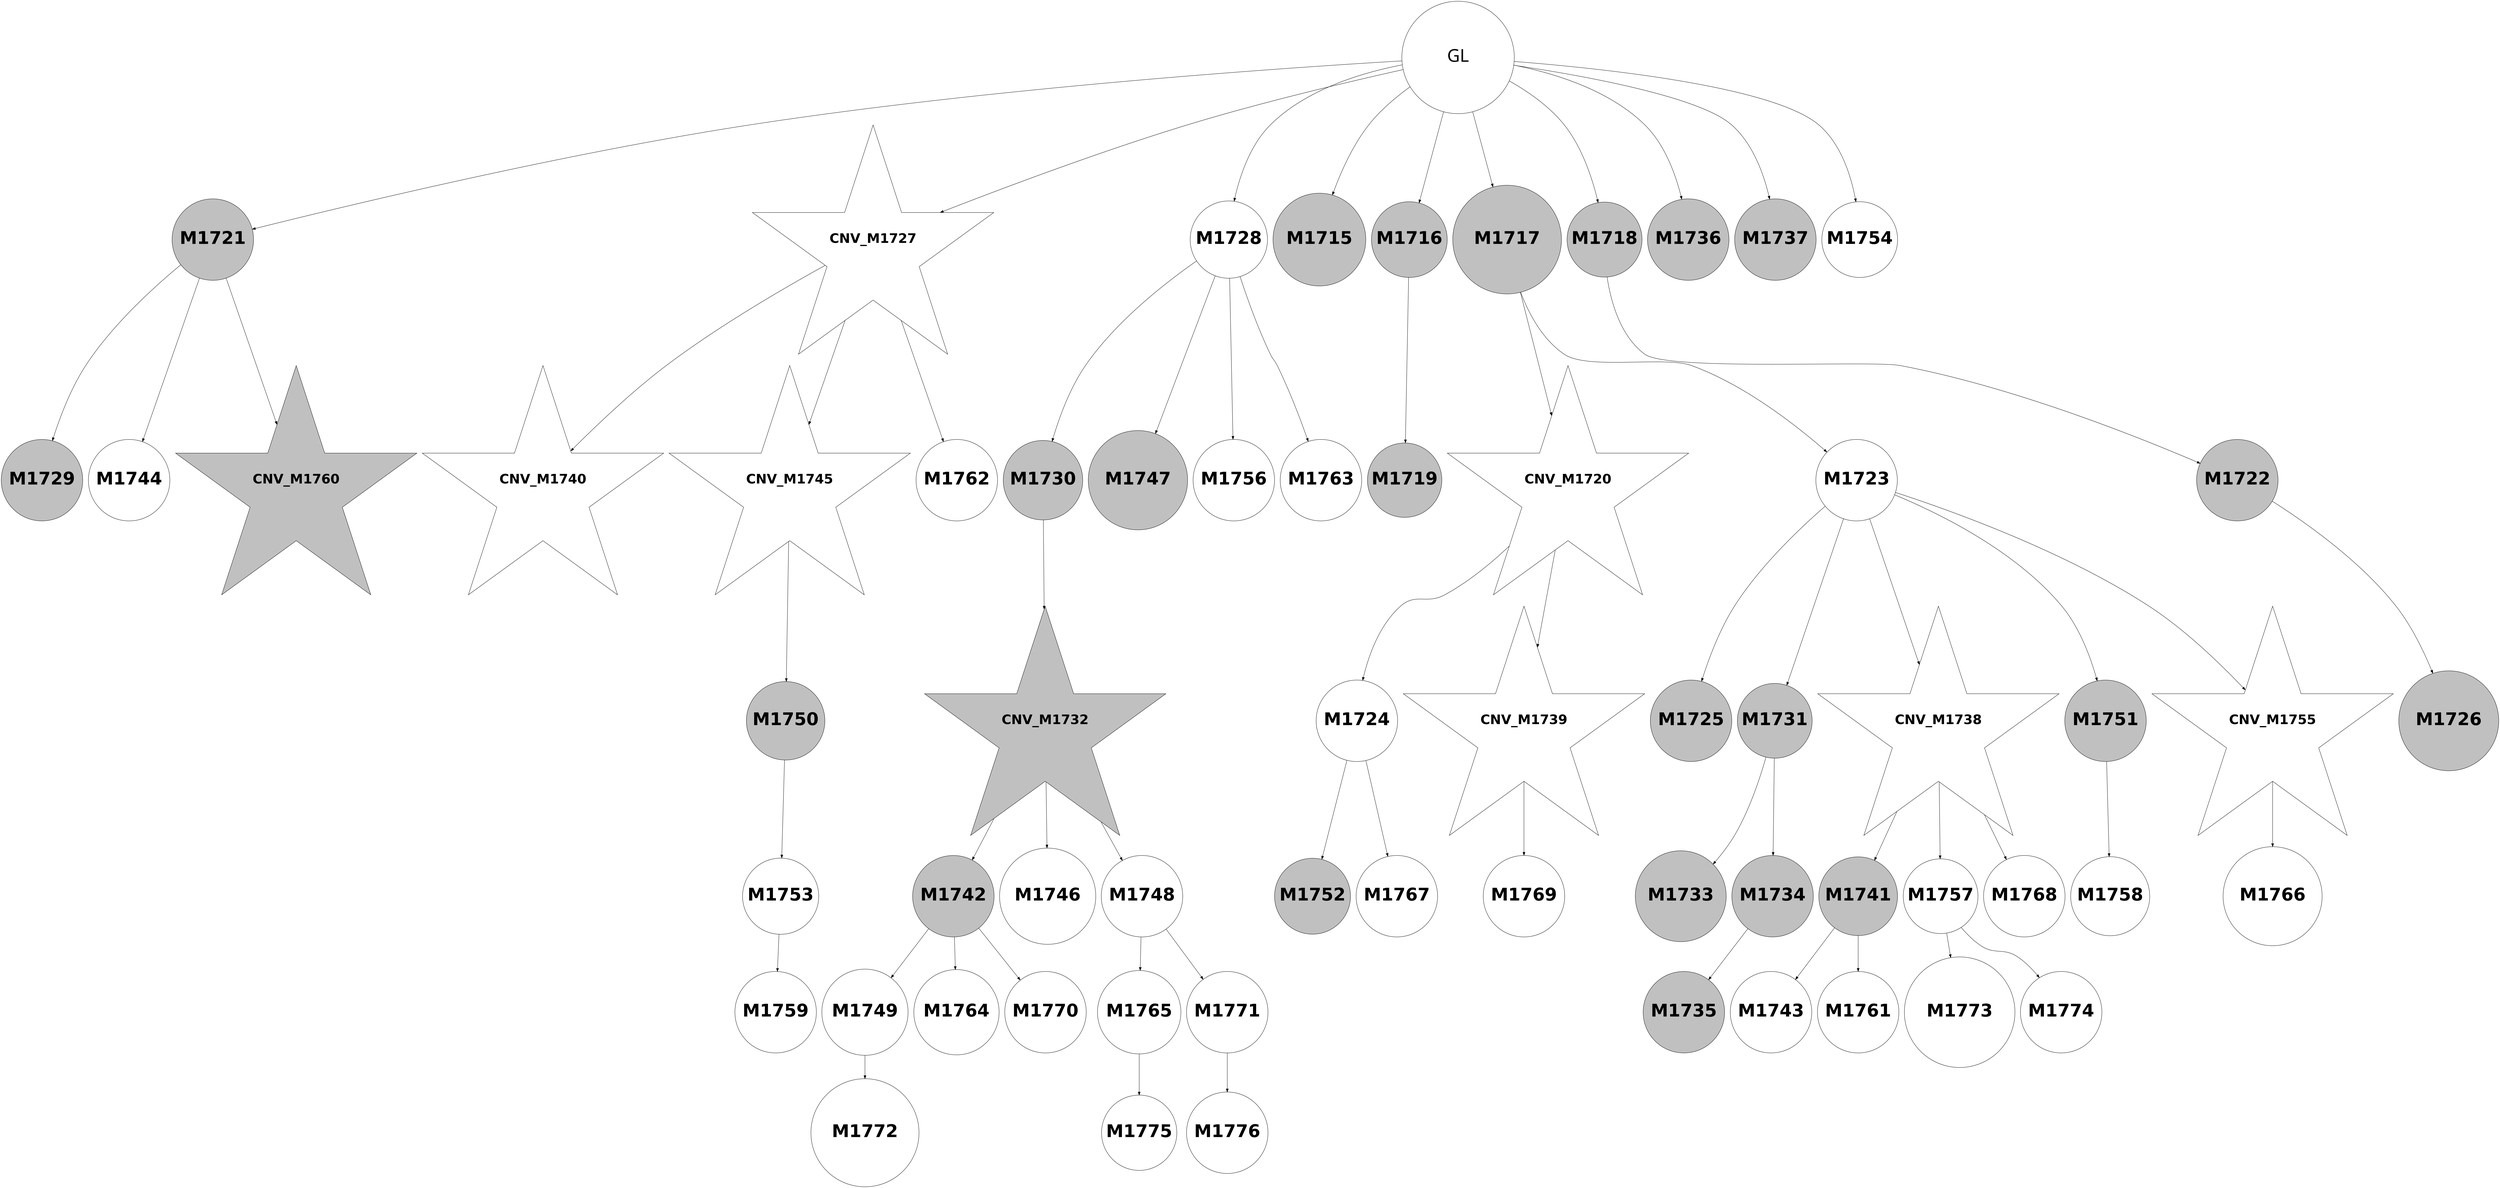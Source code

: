 digraph G { 
1728 -> 1732;
1728 -> 1747;
1729 -> 1737;
1729 -> 1752;
1729 -> 1768;
1730 -> 1734;
1731 -> 1733;
1731 -> 1739;
1731 -> 1746;
1731 -> 1759;
1731 -> 1763;
1732 -> 1760;
1732 -> 1775;
1735 -> 1748;
1735 -> 1753;
1735 -> 1770;
1736 -> 1738;
1736 -> 1755;
1736 -> 1764;
1736 -> 1771;
1738 -> 1740;
1739 -> 1741;
1739 -> 1742;
1740 -> 1750;
1740 -> 1754;
1740 -> 1756;
1742 -> 1743;
1746 -> 1749;
1746 -> 1765;
1746 -> 1776;
1747 -> 1777;
1749 -> 1751;
1749 -> 1769;
1750 -> 1757;
1750 -> 1772;
1750 -> 1778;
1753 -> 1758;
1756 -> 1773;
1756 -> 1779;
1757 -> 1780;
1758 -> 1761;
1759 -> 1766;
1761 -> 1767;
1763 -> 1774;
1765 -> 1781;
1765 -> 1782;
1773 -> 1783;
1779 -> 1784;
1722 -> 1723;
1722 -> 1724;
1722 -> 1725;
1722 -> 1726;
1722 -> 1729;
1722 -> 1735;
1722 -> 1736;
1722 -> 1744;
1722 -> 1745;
1722 -> 1762;
1724 -> 1727;
1725 -> 1728;
1725 -> 1731;
1726 -> 1730;
1722 [label="GL" fontname="arial-bold" fontsize=56 width=5 height=5];
1723 [shape=circle style=filled fillcolor=grey fontname="helvetica-bold" fontsize=56 label="M1715" width=4.12 height=2 ];
1724 [shape=circle style=filled fillcolor=grey fontname="helvetica-bold" fontsize=56 label="M1716" width=2.84 height=2 ];
1725 [shape=circle style=filled fillcolor=grey fontname="helvetica-bold" fontsize=56 label="M1717" width=4.83 height=2 ];
1726 [shape=circle style=filled fillcolor=grey fontname="helvetica-bold" fontsize=56 label="M1718" width=3.34 height=2 ];
1727 [shape=circle style=filled fillcolor=grey fontname="helvetica-bold" fontsize=56 label="M1719" width=3.31 height=2 ];
1728 [shape=star style=filled fillcolor=white fontname="helvetica-bold" fontsize=42 label="CNV_M1720"];
1729 [shape=circle style=filled fillcolor=grey fontname="helvetica-bold" fontsize=56 label="M1721" width=1.02 height=2 ];
1730 [shape=circle style=filled fillcolor=grey fontname="helvetica-bold" fontsize=56 label="M1722" width=1.94 height=2 ];
1731 [shape=circle style=filled fillcolor=white fontname="helvetica-bold" fontsize=56 label="M1723" width=1.57 height=2 ];
1732 [shape=circle style=filled fillcolor=white fontname="helvetica-bold" fontsize=56 label="M1724" width=0.5 height=2 ];
1733 [shape=circle style=filled fillcolor=grey fontname="helvetica-bold" fontsize=56 label="M1725" width=1.06 height=2 ];
1734 [shape=circle style=filled fillcolor=grey fontname="helvetica-bold" fontsize=56 label="M1726" width=4.44 height=2 ];
1735 [shape=star style=filled fillcolor=white fontname="helvetica-bold" fontsize=42 label="CNV_M1727"];
1736 [shape=circle style=filled fillcolor=white fontname="helvetica-bold" fontsize=56 label="M1728" width=2.48 height=2 ];
1737 [shape=circle style=filled fillcolor=grey fontname="helvetica-bold" fontsize=56 label="M1729" width=1.66 height=2 ];
1738 [shape=circle style=filled fillcolor=grey fontname="helvetica-bold" fontsize=56 label="M1730" width=2.18 height=2 ];
1739 [shape=circle style=filled fillcolor=grey fontname="helvetica-bold" fontsize=56 label="M1731" width=3.15 height=2 ];
1740 [shape=star style=filled fillcolor=grey fontname="helvetica-bold" fontsize=42 label="CNV_M1732"];
1741 [shape=circle style=filled fillcolor=grey fontname="helvetica-bold" fontsize=56 label="M1733" width=4.04 height=2 ];
1742 [shape=circle style=filled fillcolor=grey fontname="helvetica-bold" fontsize=56 label="M1734" width=1.24 height=2 ];
1743 [shape=circle style=filled fillcolor=grey fontname="helvetica-bold" fontsize=56 label="M1735" width=0.41 height=2 ];
1744 [shape=circle style=filled fillcolor=grey fontname="helvetica-bold" fontsize=56 label="M1736" width=0.37 height=2 ];
1745 [shape=circle style=filled fillcolor=grey fontname="helvetica-bold" fontsize=56 label="M1737" width=1.65 height=2 ];
1746 [shape=star style=filled fillcolor=white fontname="helvetica-bold" fontsize=42 label="CNV_M1738"];
1747 [shape=star style=filled fillcolor=white fontname="helvetica-bold" fontsize=42 label="CNV_M1739"];
1748 [shape=star style=filled fillcolor=white fontname="helvetica-bold" fontsize=42 label="CNV_M1740"];
1749 [shape=circle style=filled fillcolor=grey fontname="helvetica-bold" fontsize=56 label="M1741" width=3.5 height=2 ];
1750 [shape=circle style=filled fillcolor=grey fontname="helvetica-bold" fontsize=56 label="M1742" width=1.98 height=2 ];
1751 [shape=circle style=filled fillcolor=white fontname="helvetica-bold" fontsize=56 label="M1743" width=0.67 height=2 ];
1752 [shape=circle style=filled fillcolor=white fontname="helvetica-bold" fontsize=56 label="M1744" width=0.82 height=2 ];
1753 [shape=star style=filled fillcolor=white fontname="helvetica-bold" fontsize=42 label="CNV_M1745"];
1754 [shape=circle style=filled fillcolor=white fontname="helvetica-bold" fontsize=56 label="M1746" width=4.28 height=2 ];
1755 [shape=circle style=filled fillcolor=grey fontname="helvetica-bold" fontsize=56 label="M1747" width=4.42 height=2 ];
1756 [shape=circle style=filled fillcolor=white fontname="helvetica-bold" fontsize=56 label="M1748" width=0.82 height=2 ];
1757 [shape=circle style=filled fillcolor=white fontname="helvetica-bold" fontsize=56 label="M1749" width=3.83 height=2 ];
1758 [shape=circle style=filled fillcolor=grey fontname="helvetica-bold" fontsize=56 label="M1750" width=2.32 height=2 ];
1759 [shape=circle style=filled fillcolor=grey fontname="helvetica-bold" fontsize=56 label="M1751" width=0.88 height=2 ];
1760 [shape=circle style=filled fillcolor=grey fontname="helvetica-bold" fontsize=56 label="M1752" width=2.76 height=2 ];
1761 [shape=circle style=filled fillcolor=white fontname="helvetica-bold" fontsize=56 label="M1753" width=2.73 height=2 ];
1762 [shape=circle style=filled fillcolor=white fontname="helvetica-bold" fontsize=56 label="M1754" width=2.83 height=2 ];
1763 [shape=star style=filled fillcolor=white fontname="helvetica-bold" fontsize=42 label="CNV_M1755"];
1764 [shape=circle style=filled fillcolor=white fontname="helvetica-bold" fontsize=56 label="M1756" width=0.89 height=2 ];
1765 [shape=circle style=filled fillcolor=white fontname="helvetica-bold" fontsize=56 label="M1757" width=3.17 height=2 ];
1766 [shape=circle style=filled fillcolor=white fontname="helvetica-bold" fontsize=56 label="M1758" width=3.52 height=2 ];
1767 [shape=circle style=filled fillcolor=white fontname="helvetica-bold" fontsize=56 label="M1759" width=0.07 height=2 ];
1768 [shape=star style=filled fillcolor=grey fontname="helvetica-bold" fontsize=42 label="CNV_M1760"];
1769 [shape=circle style=filled fillcolor=white fontname="helvetica-bold" fontsize=56 label="M1761" width=1.25 height=2 ];
1770 [shape=circle style=filled fillcolor=white fontname="helvetica-bold" fontsize=56 label="M1762" width=0.68 height=2 ];
1771 [shape=circle style=filled fillcolor=white fontname="helvetica-bold" fontsize=56 label="M1763" width=1.83 height=2 ];
1772 [shape=circle style=filled fillcolor=white fontname="helvetica-bold" fontsize=56 label="M1764" width=3.79 height=2 ];
1773 [shape=circle style=filled fillcolor=white fontname="helvetica-bold" fontsize=56 label="M1765" width=3.71 height=2 ];
1774 [shape=circle style=filled fillcolor=white fontname="helvetica-bold" fontsize=56 label="M1766" width=4.4 height=2 ];
1775 [shape=circle style=filled fillcolor=white fontname="helvetica-bold" fontsize=56 label="M1767" width=0.54 height=2 ];
1776 [shape=circle style=filled fillcolor=white fontname="helvetica-bold" fontsize=56 label="M1768" width=0.66 height=2 ];
1777 [shape=circle style=filled fillcolor=white fontname="helvetica-bold" fontsize=56 label="M1769" width=1.7 height=2 ];
1778 [shape=circle style=filled fillcolor=white fontname="helvetica-bold" fontsize=56 label="M1770" width=1.34 height=2 ];
1779 [shape=circle style=filled fillcolor=white fontname="helvetica-bold" fontsize=56 label="M1771" width=0.56 height=2 ];
1780 [shape=circle style=filled fillcolor=white fontname="helvetica-bold" fontsize=56 label="M1772" width=4.81 height=2 ];
1781 [shape=circle style=filled fillcolor=white fontname="helvetica-bold" fontsize=56 label="M1773" width=4.92 height=2 ];
1782 [shape=circle style=filled fillcolor=white fontname="helvetica-bold" fontsize=56 label="M1774" width=0.62 height=2 ];
1783 [shape=circle style=filled fillcolor=white fontname="helvetica-bold" fontsize=56 label="M1775" width=3 height=2 ];
1784 [shape=circle style=filled fillcolor=white fontname="helvetica-bold" fontsize=56 label="M1776" width=1.53 height=2 ];
}